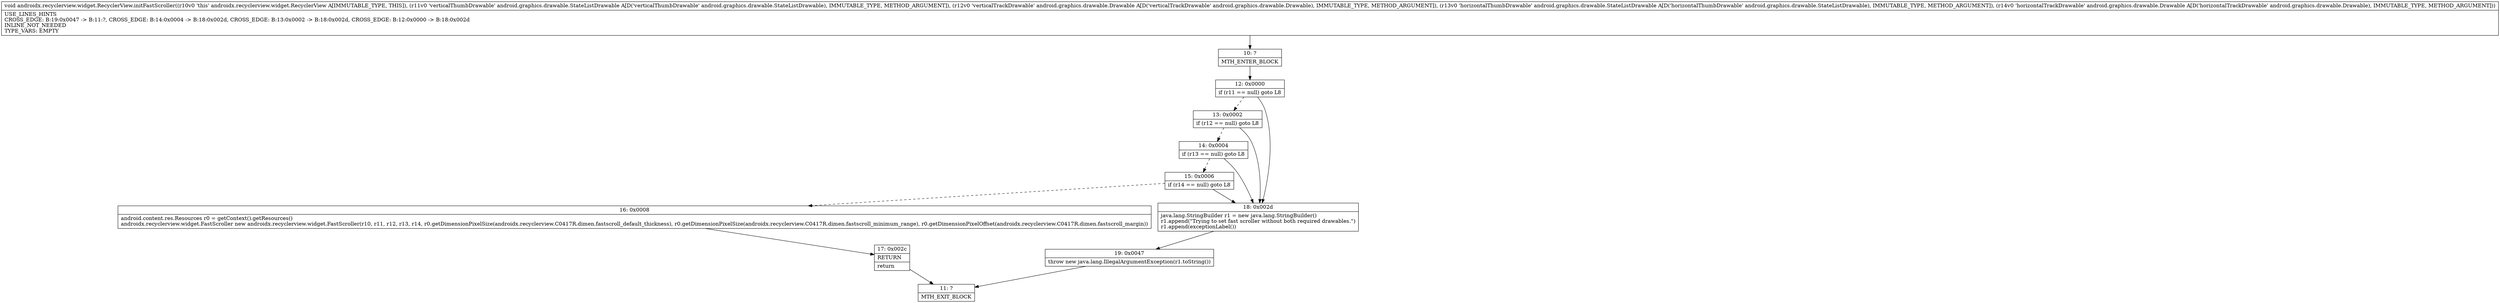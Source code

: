 digraph "CFG forandroidx.recyclerview.widget.RecyclerView.initFastScroller(Landroid\/graphics\/drawable\/StateListDrawable;Landroid\/graphics\/drawable\/Drawable;Landroid\/graphics\/drawable\/StateListDrawable;Landroid\/graphics\/drawable\/Drawable;)V" {
Node_10 [shape=record,label="{10\:\ ?|MTH_ENTER_BLOCK\l}"];
Node_12 [shape=record,label="{12\:\ 0x0000|if (r11 == null) goto L8\l}"];
Node_13 [shape=record,label="{13\:\ 0x0002|if (r12 == null) goto L8\l}"];
Node_14 [shape=record,label="{14\:\ 0x0004|if (r13 == null) goto L8\l}"];
Node_15 [shape=record,label="{15\:\ 0x0006|if (r14 == null) goto L8\l}"];
Node_16 [shape=record,label="{16\:\ 0x0008|android.content.res.Resources r0 = getContext().getResources()\landroidx.recyclerview.widget.FastScroller new androidx.recyclerview.widget.FastScroller(r10, r11, r12, r13, r14, r0.getDimensionPixelSize(androidx.recyclerview.C0417R.dimen.fastscroll_default_thickness), r0.getDimensionPixelSize(androidx.recyclerview.C0417R.dimen.fastscroll_minimum_range), r0.getDimensionPixelOffset(androidx.recyclerview.C0417R.dimen.fastscroll_margin))\l}"];
Node_17 [shape=record,label="{17\:\ 0x002c|RETURN\l|return\l}"];
Node_11 [shape=record,label="{11\:\ ?|MTH_EXIT_BLOCK\l}"];
Node_18 [shape=record,label="{18\:\ 0x002d|java.lang.StringBuilder r1 = new java.lang.StringBuilder()\lr1.append(\"Trying to set fast scroller without both required drawables.\")\lr1.append(exceptionLabel())\l}"];
Node_19 [shape=record,label="{19\:\ 0x0047|throw new java.lang.IllegalArgumentException(r1.toString())\l}"];
MethodNode[shape=record,label="{void androidx.recyclerview.widget.RecyclerView.initFastScroller((r10v0 'this' androidx.recyclerview.widget.RecyclerView A[IMMUTABLE_TYPE, THIS]), (r11v0 'verticalThumbDrawable' android.graphics.drawable.StateListDrawable A[D('verticalThumbDrawable' android.graphics.drawable.StateListDrawable), IMMUTABLE_TYPE, METHOD_ARGUMENT]), (r12v0 'verticalTrackDrawable' android.graphics.drawable.Drawable A[D('verticalTrackDrawable' android.graphics.drawable.Drawable), IMMUTABLE_TYPE, METHOD_ARGUMENT]), (r13v0 'horizontalThumbDrawable' android.graphics.drawable.StateListDrawable A[D('horizontalThumbDrawable' android.graphics.drawable.StateListDrawable), IMMUTABLE_TYPE, METHOD_ARGUMENT]), (r14v0 'horizontalTrackDrawable' android.graphics.drawable.Drawable A[D('horizontalTrackDrawable' android.graphics.drawable.Drawable), IMMUTABLE_TYPE, METHOD_ARGUMENT]))  | USE_LINES_HINTS\lCROSS_EDGE: B:19:0x0047 \-\> B:11:?, CROSS_EDGE: B:14:0x0004 \-\> B:18:0x002d, CROSS_EDGE: B:13:0x0002 \-\> B:18:0x002d, CROSS_EDGE: B:12:0x0000 \-\> B:18:0x002d\lINLINE_NOT_NEEDED\lTYPE_VARS: EMPTY\l}"];
MethodNode -> Node_10;Node_10 -> Node_12;
Node_12 -> Node_13[style=dashed];
Node_12 -> Node_18;
Node_13 -> Node_14[style=dashed];
Node_13 -> Node_18;
Node_14 -> Node_15[style=dashed];
Node_14 -> Node_18;
Node_15 -> Node_16[style=dashed];
Node_15 -> Node_18;
Node_16 -> Node_17;
Node_17 -> Node_11;
Node_18 -> Node_19;
Node_19 -> Node_11;
}

